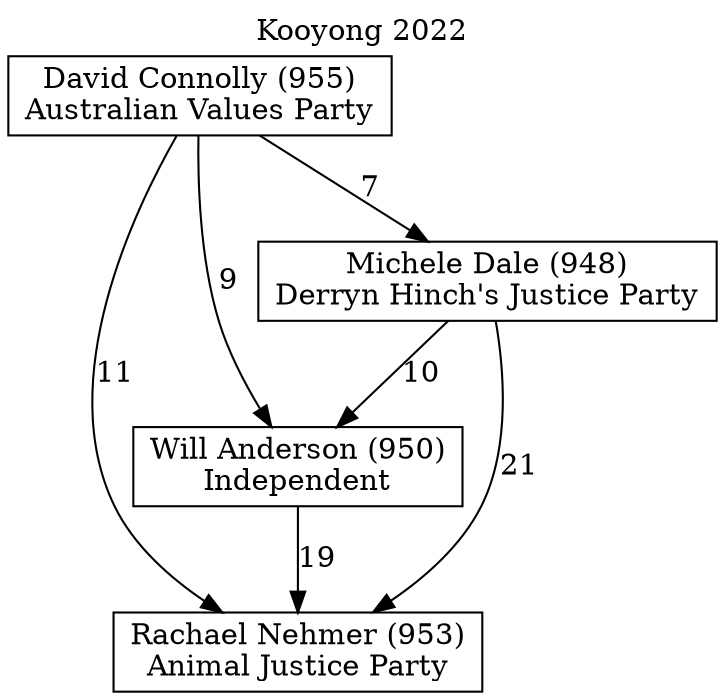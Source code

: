// House preference flow
digraph "Rachael Nehmer (953)_Kooyong_2022" {
	graph [label="Kooyong 2022" labelloc=t mclimit=10]
	node [shape=box]
	"Rachael Nehmer (953)" [label="Rachael Nehmer (953)
Animal Justice Party"]
	"David Connolly (955)" [label="David Connolly (955)
Australian Values Party"]
	"Will Anderson (950)" [label="Will Anderson (950)
Independent"]
	"Michele Dale (948)" [label="Michele Dale (948)
Derryn Hinch's Justice Party"]
	"David Connolly (955)" -> "Michele Dale (948)" [label=7]
	"David Connolly (955)" -> "Rachael Nehmer (953)" [label=11]
	"Michele Dale (948)" -> "Will Anderson (950)" [label=10]
	"Michele Dale (948)" -> "Rachael Nehmer (953)" [label=21]
	"David Connolly (955)" -> "Will Anderson (950)" [label=9]
	"Will Anderson (950)" -> "Rachael Nehmer (953)" [label=19]
}
